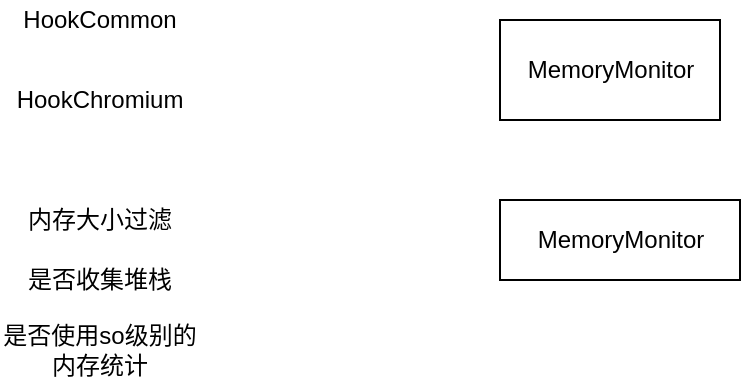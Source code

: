 <mxfile version="13.9.9" type="device"><diagram id="O2DuvMbIl7DTQ2fY7VlF" name="第 1 页"><mxGraphModel dx="946" dy="725" grid="1" gridSize="10" guides="1" tooltips="1" connect="1" arrows="1" fold="1" page="1" pageScale="1" pageWidth="827" pageHeight="1169" math="0" shadow="0"><root><mxCell id="0"/><mxCell id="1" parent="0"/><mxCell id="YjYT5Z0Qo9QPPgXpbLLZ-1" value="MemoryMonitor" style="html=1;" vertex="1" parent="1"><mxGeometry x="360" y="310" width="110" height="50" as="geometry"/></mxCell><mxCell id="YjYT5Z0Qo9QPPgXpbLLZ-2" value="MemoryMonitor" style="html=1;" vertex="1" parent="1"><mxGeometry x="360" y="400" width="120" height="40" as="geometry"/></mxCell><mxCell id="YjYT5Z0Qo9QPPgXpbLLZ-4" value="HookCommon" style="text;html=1;strokeColor=none;fillColor=none;align=center;verticalAlign=middle;whiteSpace=wrap;rounded=0;" vertex="1" parent="1"><mxGeometry x="140" y="300" width="40" height="20" as="geometry"/></mxCell><mxCell id="YjYT5Z0Qo9QPPgXpbLLZ-5" value="HookChromium" style="text;html=1;strokeColor=none;fillColor=none;align=center;verticalAlign=middle;whiteSpace=wrap;rounded=0;" vertex="1" parent="1"><mxGeometry x="140" y="340" width="40" height="20" as="geometry"/></mxCell><mxCell id="YjYT5Z0Qo9QPPgXpbLLZ-7" value="内存大小过滤" style="text;html=1;strokeColor=none;fillColor=none;align=center;verticalAlign=middle;whiteSpace=wrap;rounded=0;" vertex="1" parent="1"><mxGeometry x="110" y="400" width="100" height="20" as="geometry"/></mxCell><mxCell id="YjYT5Z0Qo9QPPgXpbLLZ-8" value="是否收集堆栈" style="text;html=1;strokeColor=none;fillColor=none;align=center;verticalAlign=middle;whiteSpace=wrap;rounded=0;" vertex="1" parent="1"><mxGeometry x="110" y="430" width="100" height="20" as="geometry"/></mxCell><mxCell id="YjYT5Z0Qo9QPPgXpbLLZ-9" value="是否使用so级别的&lt;br&gt;内存统计" style="text;html=1;strokeColor=none;fillColor=none;align=center;verticalAlign=middle;whiteSpace=wrap;rounded=0;" vertex="1" parent="1"><mxGeometry x="110" y="460" width="100" height="30" as="geometry"/></mxCell></root></mxGraphModel></diagram></mxfile>